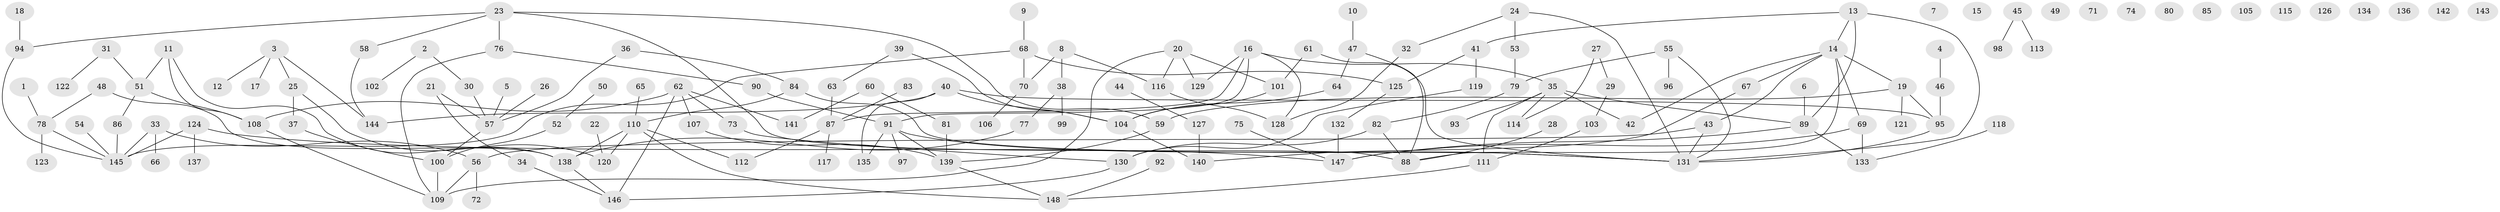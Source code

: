 // coarse degree distribution, {1: 0.26136363636363635, 2: 0.22727272727272727, 0: 0.1590909090909091, 5: 0.11363636363636363, 4: 0.09090909090909091, 3: 0.09090909090909091, 7: 0.011363636363636364, 10: 0.03409090909090909, 8: 0.011363636363636364}
// Generated by graph-tools (version 1.1) at 2025/42/03/04/25 21:42:34]
// undirected, 148 vertices, 178 edges
graph export_dot {
graph [start="1"]
  node [color=gray90,style=filled];
  1;
  2;
  3;
  4;
  5;
  6;
  7;
  8;
  9;
  10;
  11;
  12;
  13;
  14;
  15;
  16;
  17;
  18;
  19;
  20;
  21;
  22;
  23;
  24;
  25;
  26;
  27;
  28;
  29;
  30;
  31;
  32;
  33;
  34;
  35;
  36;
  37;
  38;
  39;
  40;
  41;
  42;
  43;
  44;
  45;
  46;
  47;
  48;
  49;
  50;
  51;
  52;
  53;
  54;
  55;
  56;
  57;
  58;
  59;
  60;
  61;
  62;
  63;
  64;
  65;
  66;
  67;
  68;
  69;
  70;
  71;
  72;
  73;
  74;
  75;
  76;
  77;
  78;
  79;
  80;
  81;
  82;
  83;
  84;
  85;
  86;
  87;
  88;
  89;
  90;
  91;
  92;
  93;
  94;
  95;
  96;
  97;
  98;
  99;
  100;
  101;
  102;
  103;
  104;
  105;
  106;
  107;
  108;
  109;
  110;
  111;
  112;
  113;
  114;
  115;
  116;
  117;
  118;
  119;
  120;
  121;
  122;
  123;
  124;
  125;
  126;
  127;
  128;
  129;
  130;
  131;
  132;
  133;
  134;
  135;
  136;
  137;
  138;
  139;
  140;
  141;
  142;
  143;
  144;
  145;
  146;
  147;
  148;
  1 -- 78;
  2 -- 30;
  2 -- 102;
  3 -- 12;
  3 -- 17;
  3 -- 25;
  3 -- 144;
  4 -- 46;
  5 -- 57;
  6 -- 89;
  8 -- 38;
  8 -- 70;
  8 -- 116;
  9 -- 68;
  10 -- 47;
  11 -- 51;
  11 -- 108;
  11 -- 138;
  13 -- 14;
  13 -- 41;
  13 -- 89;
  13 -- 131;
  14 -- 19;
  14 -- 42;
  14 -- 43;
  14 -- 67;
  14 -- 69;
  14 -- 88;
  16 -- 35;
  16 -- 87;
  16 -- 91;
  16 -- 128;
  16 -- 129;
  18 -- 94;
  19 -- 59;
  19 -- 95;
  19 -- 121;
  20 -- 101;
  20 -- 109;
  20 -- 116;
  20 -- 129;
  21 -- 34;
  21 -- 57;
  22 -- 120;
  23 -- 58;
  23 -- 59;
  23 -- 76;
  23 -- 88;
  23 -- 94;
  24 -- 32;
  24 -- 53;
  24 -- 131;
  25 -- 37;
  25 -- 120;
  26 -- 57;
  27 -- 29;
  27 -- 114;
  28 -- 88;
  29 -- 103;
  30 -- 57;
  31 -- 51;
  31 -- 122;
  32 -- 128;
  33 -- 56;
  33 -- 66;
  33 -- 145;
  34 -- 146;
  35 -- 42;
  35 -- 89;
  35 -- 93;
  35 -- 111;
  35 -- 114;
  36 -- 57;
  36 -- 84;
  37 -- 100;
  38 -- 77;
  38 -- 99;
  39 -- 63;
  39 -- 104;
  40 -- 95;
  40 -- 104;
  40 -- 135;
  40 -- 144;
  41 -- 119;
  41 -- 125;
  43 -- 56;
  43 -- 131;
  44 -- 127;
  45 -- 98;
  45 -- 113;
  46 -- 95;
  47 -- 64;
  47 -- 88;
  48 -- 78;
  48 -- 138;
  50 -- 52;
  51 -- 86;
  51 -- 108;
  52 -- 100;
  53 -- 79;
  54 -- 145;
  55 -- 79;
  55 -- 96;
  55 -- 131;
  56 -- 72;
  56 -- 109;
  57 -- 100;
  58 -- 144;
  59 -- 139;
  60 -- 81;
  60 -- 141;
  61 -- 101;
  61 -- 131;
  62 -- 73;
  62 -- 107;
  62 -- 108;
  62 -- 141;
  62 -- 146;
  63 -- 87;
  64 -- 104;
  65 -- 110;
  67 -- 140;
  68 -- 70;
  68 -- 125;
  68 -- 145;
  69 -- 133;
  69 -- 147;
  70 -- 106;
  73 -- 130;
  75 -- 147;
  76 -- 90;
  76 -- 109;
  77 -- 138;
  78 -- 123;
  78 -- 145;
  79 -- 82;
  81 -- 139;
  82 -- 88;
  82 -- 130;
  83 -- 87;
  84 -- 110;
  84 -- 131;
  86 -- 145;
  87 -- 112;
  87 -- 117;
  89 -- 133;
  89 -- 147;
  90 -- 91;
  91 -- 97;
  91 -- 131;
  91 -- 135;
  91 -- 139;
  92 -- 148;
  94 -- 145;
  95 -- 131;
  100 -- 109;
  101 -- 104;
  103 -- 111;
  104 -- 140;
  107 -- 139;
  108 -- 109;
  110 -- 112;
  110 -- 120;
  110 -- 138;
  110 -- 148;
  111 -- 148;
  116 -- 128;
  118 -- 133;
  119 -- 130;
  124 -- 137;
  124 -- 145;
  124 -- 147;
  125 -- 132;
  127 -- 140;
  130 -- 146;
  132 -- 147;
  138 -- 146;
  139 -- 148;
}
